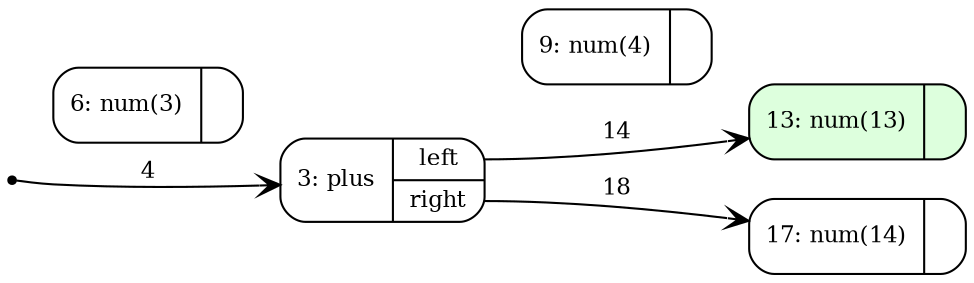 digraph G {
   node [shape=Mrecord,fontsize=11,ranksep=0];
   edge [arrowhead=vee,fontsize=11,weight=2];
   rankdir = LR;
   {rank=min; n0 [shape=point]};
   n0 [label="{0: root|{<root> root}}",style=filled,fillcolor=black];
n3 [label="{3: plus|{<left> left|<right> right}}",style=filled,fillcolor=white];
n6 [label="{6: num(3)|{}}",style=filled,fillcolor=white];
n9 [label="{9: num(4)|{}}",style=filled,fillcolor=white];
n13 [label="{13: num(13)|{}}",style=filled,fillcolor="#ddffdd"];
n17 [label="{17: num(14)|{}}",style=filled,fillcolor=white];
n3:right -> n17 [color=black,label="18",edgeURL="#",edgetooltip="id: 18\nsource: 3\nindex: Lang.Index.Exp_plus_right\ntarget: 17",labeltooltip="id: 18\nsource: 3\nindex: Lang.Index.Exp_plus_right\ntarget: 17"];
n3:left -> n13 [color=black,label="14",edgeURL="#",edgetooltip="id: 14\nsource: 3\nindex: Lang.Index.Exp_plus_left\ntarget: 13",labeltooltip="id: 14\nsource: 3\nindex: Lang.Index.Exp_plus_left\ntarget: 13"];
n0:root -> n3 [color=black,label="4",edgeURL="#",edgetooltip="id: 4\nsource: 0\nindex: Lang.Index.Root_root_root\ntarget: 3",labeltooltip="id: 4\nsource: 0\nindex: Lang.Index.Root_root_root\ntarget: 3"]}

